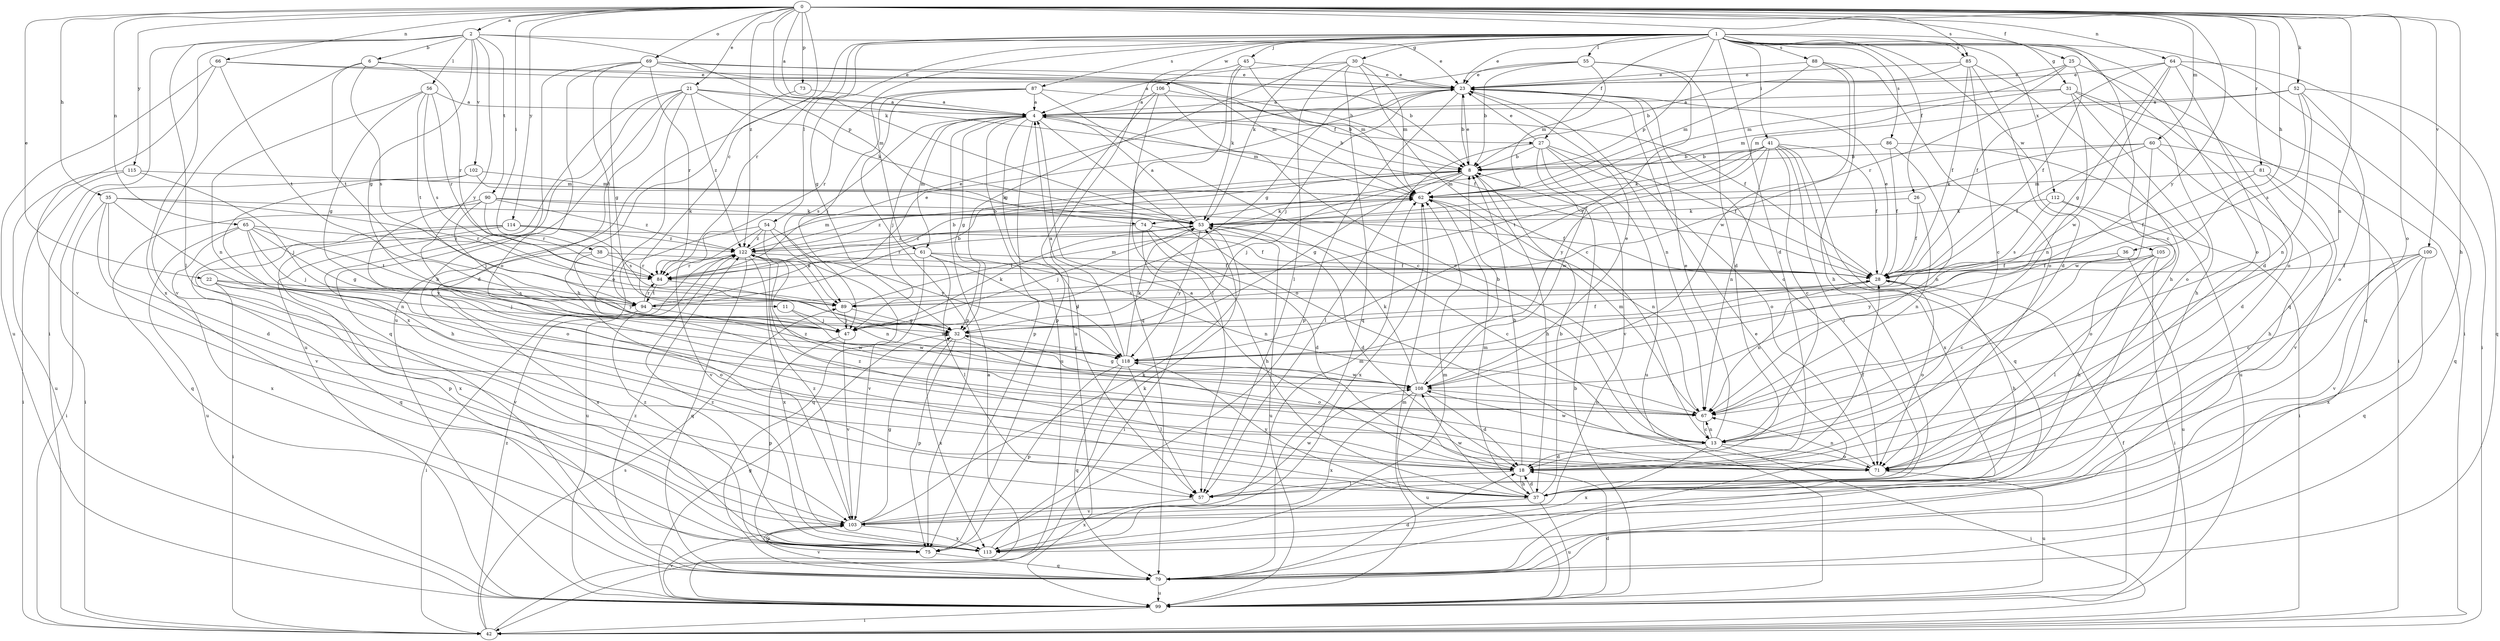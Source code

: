strict digraph  {
0;
1;
2;
4;
6;
8;
11;
13;
18;
21;
22;
23;
25;
26;
27;
28;
30;
31;
32;
35;
36;
37;
38;
41;
42;
45;
47;
52;
53;
54;
55;
56;
57;
60;
61;
62;
64;
65;
66;
67;
69;
71;
73;
74;
75;
79;
81;
84;
85;
86;
87;
88;
89;
90;
94;
99;
100;
102;
103;
105;
106;
108;
112;
113;
114;
115;
118;
122;
0 -> 2  [label=a];
0 -> 4  [label=a];
0 -> 11  [label=c];
0 -> 21  [label=e];
0 -> 22  [label=e];
0 -> 25  [label=f];
0 -> 35  [label=h];
0 -> 36  [label=h];
0 -> 37  [label=h];
0 -> 38  [label=i];
0 -> 52  [label=k];
0 -> 53  [label=k];
0 -> 60  [label=m];
0 -> 64  [label=n];
0 -> 65  [label=n];
0 -> 66  [label=n];
0 -> 67  [label=n];
0 -> 69  [label=o];
0 -> 71  [label=o];
0 -> 73  [label=p];
0 -> 81  [label=r];
0 -> 85  [label=s];
0 -> 100  [label=v];
0 -> 114  [label=y];
0 -> 115  [label=y];
0 -> 118  [label=y];
0 -> 122  [label=z];
1 -> 13  [label=c];
1 -> 18  [label=d];
1 -> 23  [label=e];
1 -> 26  [label=f];
1 -> 27  [label=f];
1 -> 30  [label=g];
1 -> 31  [label=g];
1 -> 32  [label=g];
1 -> 41  [label=i];
1 -> 42  [label=i];
1 -> 45  [label=j];
1 -> 53  [label=k];
1 -> 54  [label=l];
1 -> 55  [label=l];
1 -> 61  [label=m];
1 -> 71  [label=o];
1 -> 74  [label=p];
1 -> 79  [label=q];
1 -> 84  [label=r];
1 -> 85  [label=s];
1 -> 86  [label=s];
1 -> 87  [label=s];
1 -> 88  [label=s];
1 -> 99  [label=u];
1 -> 105  [label=w];
1 -> 106  [label=w];
1 -> 112  [label=x];
2 -> 6  [label=b];
2 -> 23  [label=e];
2 -> 32  [label=g];
2 -> 42  [label=i];
2 -> 56  [label=l];
2 -> 57  [label=l];
2 -> 74  [label=p];
2 -> 90  [label=t];
2 -> 102  [label=v];
2 -> 113  [label=x];
2 -> 118  [label=y];
4 -> 8  [label=b];
4 -> 27  [label=f];
4 -> 32  [label=g];
4 -> 47  [label=j];
4 -> 57  [label=l];
4 -> 61  [label=m];
4 -> 62  [label=m];
4 -> 71  [label=o];
4 -> 75  [label=p];
4 -> 89  [label=s];
4 -> 99  [label=u];
6 -> 23  [label=e];
6 -> 84  [label=r];
6 -> 89  [label=s];
6 -> 94  [label=t];
6 -> 103  [label=v];
8 -> 23  [label=e];
8 -> 32  [label=g];
8 -> 37  [label=h];
8 -> 47  [label=j];
8 -> 62  [label=m];
11 -> 47  [label=j];
11 -> 108  [label=w];
13 -> 18  [label=d];
13 -> 23  [label=e];
13 -> 42  [label=i];
13 -> 67  [label=n];
13 -> 71  [label=o];
13 -> 108  [label=w];
13 -> 113  [label=x];
18 -> 4  [label=a];
18 -> 8  [label=b];
18 -> 28  [label=f];
18 -> 37  [label=h];
18 -> 57  [label=l];
18 -> 122  [label=z];
21 -> 4  [label=a];
21 -> 18  [label=d];
21 -> 28  [label=f];
21 -> 53  [label=k];
21 -> 71  [label=o];
21 -> 79  [label=q];
21 -> 99  [label=u];
21 -> 113  [label=x];
21 -> 122  [label=z];
22 -> 42  [label=i];
22 -> 47  [label=j];
22 -> 71  [label=o];
22 -> 89  [label=s];
22 -> 103  [label=v];
23 -> 4  [label=a];
23 -> 8  [label=b];
23 -> 47  [label=j];
23 -> 67  [label=n];
23 -> 71  [label=o];
23 -> 75  [label=p];
25 -> 23  [label=e];
25 -> 28  [label=f];
25 -> 62  [label=m];
25 -> 71  [label=o];
25 -> 84  [label=r];
26 -> 28  [label=f];
26 -> 53  [label=k];
26 -> 67  [label=n];
27 -> 8  [label=b];
27 -> 23  [label=e];
27 -> 28  [label=f];
27 -> 57  [label=l];
27 -> 71  [label=o];
27 -> 99  [label=u];
27 -> 103  [label=v];
27 -> 108  [label=w];
28 -> 23  [label=e];
28 -> 37  [label=h];
28 -> 67  [label=n];
28 -> 71  [label=o];
28 -> 89  [label=s];
30 -> 4  [label=a];
30 -> 13  [label=c];
30 -> 23  [label=e];
30 -> 32  [label=g];
30 -> 57  [label=l];
30 -> 62  [label=m];
30 -> 79  [label=q];
31 -> 4  [label=a];
31 -> 37  [label=h];
31 -> 42  [label=i];
31 -> 62  [label=m];
31 -> 67  [label=n];
31 -> 71  [label=o];
32 -> 28  [label=f];
32 -> 71  [label=o];
32 -> 75  [label=p];
32 -> 113  [label=x];
32 -> 118  [label=y];
35 -> 18  [label=d];
35 -> 42  [label=i];
35 -> 53  [label=k];
35 -> 67  [label=n];
35 -> 84  [label=r];
35 -> 103  [label=v];
36 -> 28  [label=f];
36 -> 99  [label=u];
36 -> 118  [label=y];
37 -> 8  [label=b];
37 -> 18  [label=d];
37 -> 62  [label=m];
37 -> 99  [label=u];
37 -> 103  [label=v];
37 -> 108  [label=w];
37 -> 118  [label=y];
38 -> 28  [label=f];
38 -> 84  [label=r];
38 -> 113  [label=x];
38 -> 118  [label=y];
41 -> 8  [label=b];
41 -> 13  [label=c];
41 -> 28  [label=f];
41 -> 53  [label=k];
41 -> 57  [label=l];
41 -> 67  [label=n];
41 -> 79  [label=q];
41 -> 94  [label=t];
41 -> 113  [label=x];
41 -> 118  [label=y];
42 -> 4  [label=a];
42 -> 89  [label=s];
42 -> 122  [label=z];
45 -> 23  [label=e];
45 -> 53  [label=k];
45 -> 62  [label=m];
45 -> 79  [label=q];
45 -> 99  [label=u];
47 -> 53  [label=k];
47 -> 75  [label=p];
47 -> 103  [label=v];
52 -> 4  [label=a];
52 -> 62  [label=m];
52 -> 67  [label=n];
52 -> 71  [label=o];
52 -> 79  [label=q];
52 -> 89  [label=s];
53 -> 4  [label=a];
53 -> 18  [label=d];
53 -> 47  [label=j];
53 -> 84  [label=r];
53 -> 99  [label=u];
53 -> 118  [label=y];
53 -> 122  [label=z];
54 -> 79  [label=q];
54 -> 89  [label=s];
54 -> 99  [label=u];
54 -> 103  [label=v];
54 -> 118  [label=y];
54 -> 122  [label=z];
55 -> 8  [label=b];
55 -> 18  [label=d];
55 -> 23  [label=e];
55 -> 32  [label=g];
55 -> 62  [label=m];
55 -> 118  [label=y];
56 -> 4  [label=a];
56 -> 32  [label=g];
56 -> 67  [label=n];
56 -> 84  [label=r];
56 -> 89  [label=s];
56 -> 94  [label=t];
57 -> 108  [label=w];
57 -> 113  [label=x];
60 -> 8  [label=b];
60 -> 18  [label=d];
60 -> 28  [label=f];
60 -> 53  [label=k];
60 -> 79  [label=q];
60 -> 108  [label=w];
61 -> 28  [label=f];
61 -> 57  [label=l];
61 -> 67  [label=n];
61 -> 84  [label=r];
61 -> 103  [label=v];
61 -> 118  [label=y];
62 -> 53  [label=k];
62 -> 67  [label=n];
62 -> 113  [label=x];
62 -> 122  [label=z];
64 -> 18  [label=d];
64 -> 23  [label=e];
64 -> 28  [label=f];
64 -> 32  [label=g];
64 -> 42  [label=i];
64 -> 79  [label=q];
64 -> 108  [label=w];
65 -> 32  [label=g];
65 -> 47  [label=j];
65 -> 94  [label=t];
65 -> 99  [label=u];
65 -> 113  [label=x];
65 -> 118  [label=y];
65 -> 122  [label=z];
66 -> 8  [label=b];
66 -> 23  [label=e];
66 -> 94  [label=t];
66 -> 99  [label=u];
66 -> 103  [label=v];
67 -> 13  [label=c];
67 -> 62  [label=m];
67 -> 122  [label=z];
69 -> 8  [label=b];
69 -> 23  [label=e];
69 -> 32  [label=g];
69 -> 37  [label=h];
69 -> 62  [label=m];
69 -> 71  [label=o];
69 -> 84  [label=r];
69 -> 94  [label=t];
71 -> 67  [label=n];
71 -> 99  [label=u];
73 -> 4  [label=a];
73 -> 37  [label=h];
74 -> 13  [label=c];
74 -> 18  [label=d];
74 -> 37  [label=h];
74 -> 42  [label=i];
74 -> 122  [label=z];
75 -> 79  [label=q];
75 -> 122  [label=z];
79 -> 18  [label=d];
79 -> 23  [label=e];
79 -> 99  [label=u];
79 -> 103  [label=v];
79 -> 122  [label=z];
81 -> 28  [label=f];
81 -> 37  [label=h];
81 -> 62  [label=m];
81 -> 103  [label=v];
84 -> 8  [label=b];
84 -> 23  [label=e];
84 -> 94  [label=t];
84 -> 108  [label=w];
85 -> 8  [label=b];
85 -> 13  [label=c];
85 -> 18  [label=d];
85 -> 23  [label=e];
85 -> 28  [label=f];
85 -> 37  [label=h];
86 -> 8  [label=b];
86 -> 28  [label=f];
86 -> 67  [label=n];
86 -> 99  [label=u];
87 -> 4  [label=a];
87 -> 13  [label=c];
87 -> 28  [label=f];
87 -> 47  [label=j];
87 -> 75  [label=p];
87 -> 84  [label=r];
88 -> 23  [label=e];
88 -> 37  [label=h];
88 -> 62  [label=m];
88 -> 71  [label=o];
88 -> 108  [label=w];
89 -> 32  [label=g];
89 -> 47  [label=j];
89 -> 62  [label=m];
90 -> 28  [label=f];
90 -> 47  [label=j];
90 -> 53  [label=k];
90 -> 71  [label=o];
90 -> 79  [label=q];
90 -> 84  [label=r];
90 -> 122  [label=z];
94 -> 8  [label=b];
94 -> 23  [label=e];
94 -> 42  [label=i];
94 -> 84  [label=r];
94 -> 108  [label=w];
99 -> 8  [label=b];
99 -> 18  [label=d];
99 -> 28  [label=f];
99 -> 32  [label=g];
99 -> 42  [label=i];
99 -> 62  [label=m];
99 -> 103  [label=v];
100 -> 13  [label=c];
100 -> 28  [label=f];
100 -> 79  [label=q];
100 -> 103  [label=v];
100 -> 113  [label=x];
102 -> 37  [label=h];
102 -> 42  [label=i];
102 -> 53  [label=k];
102 -> 62  [label=m];
103 -> 32  [label=g];
103 -> 53  [label=k];
103 -> 62  [label=m];
103 -> 75  [label=p];
103 -> 113  [label=x];
103 -> 122  [label=z];
105 -> 13  [label=c];
105 -> 28  [label=f];
105 -> 37  [label=h];
105 -> 42  [label=i];
105 -> 57  [label=l];
106 -> 4  [label=a];
106 -> 8  [label=b];
106 -> 13  [label=c];
106 -> 57  [label=l];
106 -> 75  [label=p];
108 -> 8  [label=b];
108 -> 18  [label=d];
108 -> 23  [label=e];
108 -> 32  [label=g];
108 -> 53  [label=k];
108 -> 67  [label=n];
108 -> 99  [label=u];
108 -> 113  [label=x];
112 -> 42  [label=i];
112 -> 53  [label=k];
112 -> 71  [label=o];
112 -> 89  [label=s];
113 -> 53  [label=k];
113 -> 62  [label=m];
113 -> 122  [label=z];
114 -> 28  [label=f];
114 -> 75  [label=p];
114 -> 79  [label=q];
114 -> 89  [label=s];
114 -> 113  [label=x];
114 -> 122  [label=z];
115 -> 42  [label=i];
115 -> 47  [label=j];
115 -> 62  [label=m];
115 -> 99  [label=u];
118 -> 4  [label=a];
118 -> 53  [label=k];
118 -> 57  [label=l];
118 -> 75  [label=p];
118 -> 79  [label=q];
118 -> 108  [label=w];
122 -> 8  [label=b];
122 -> 28  [label=f];
122 -> 62  [label=m];
122 -> 67  [label=n];
122 -> 79  [label=q];
122 -> 84  [label=r];
122 -> 113  [label=x];
}
